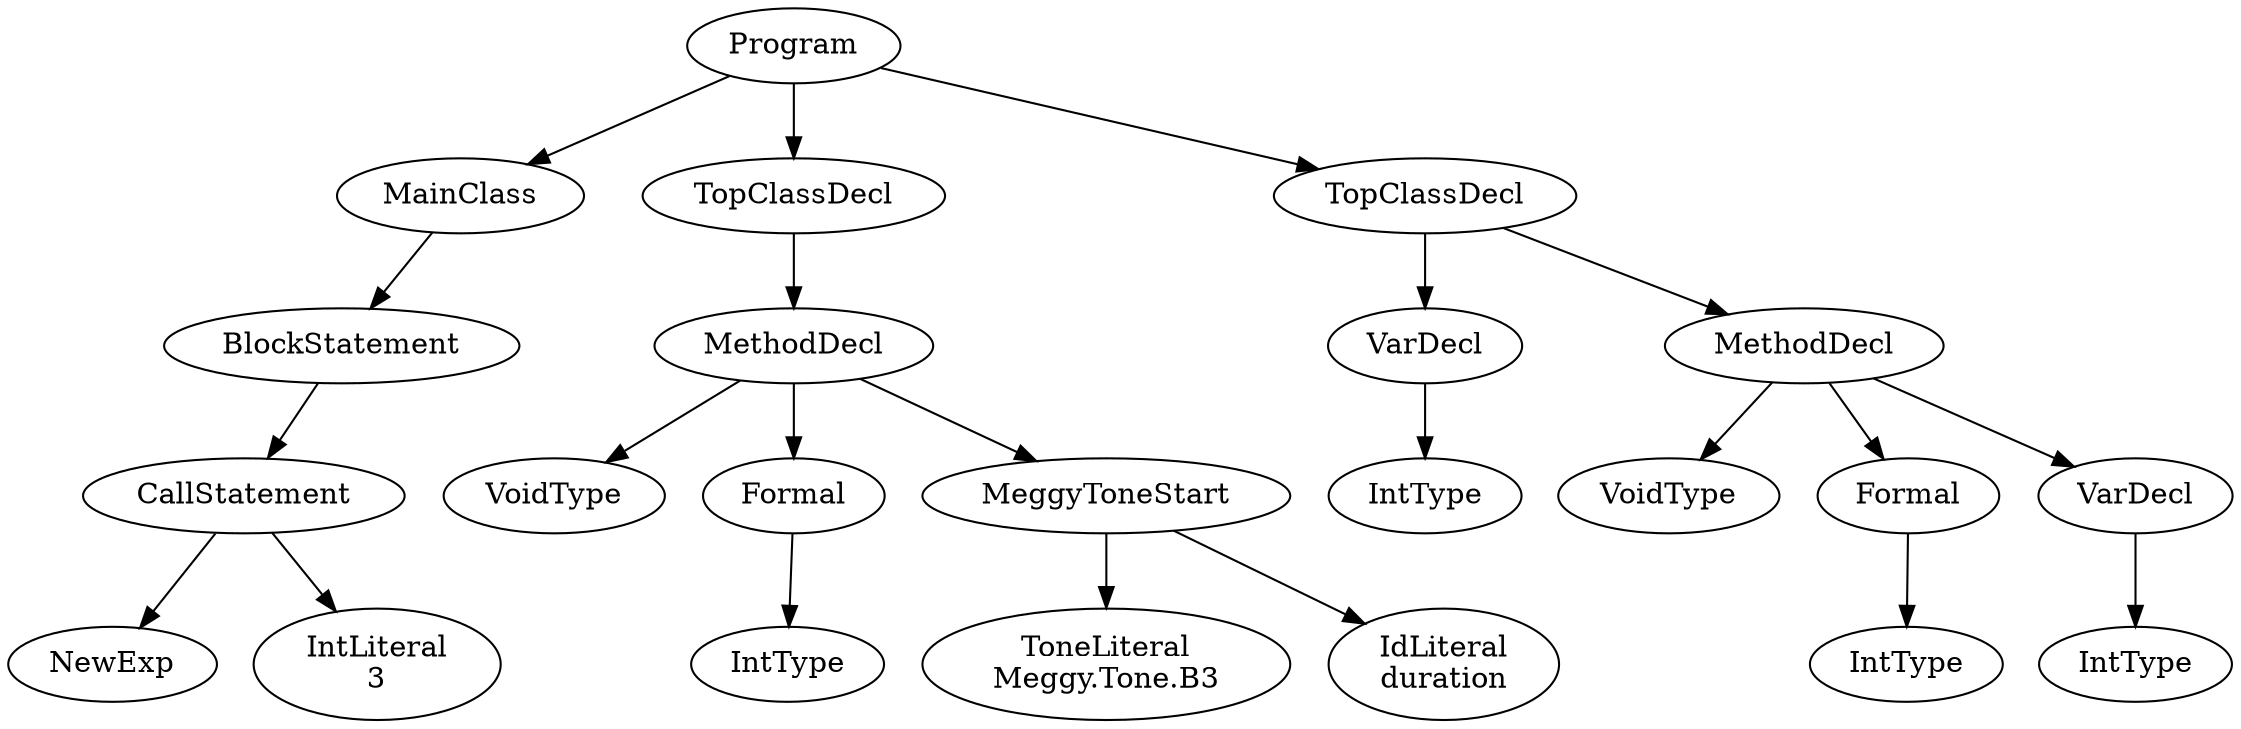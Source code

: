 digraph ASTGraph {
0 [ label="Program" ];
1 [ label="MainClass" ];
0 -> 1
2 [ label="BlockStatement" ];
1 -> 2
3 [ label="CallStatement" ];
2 -> 3
4 [ label="NewExp" ];
3 -> 4
5 [ label="IntLiteral\n3" ];
3 -> 5
6 [ label="TopClassDecl" ];
0 -> 6
7 [ label="MethodDecl" ];
6 -> 7
8 [ label="VoidType" ];
7 -> 8
9 [ label="Formal" ];
7 -> 9
10 [ label="IntType" ];
9 -> 10
11 [ label="MeggyToneStart" ];
7 -> 11
12 [ label="ToneLiteral\nMeggy.Tone.B3" ];
11 -> 12
13 [ label="IdLiteral\nduration" ];
11 -> 13
14 [ label="TopClassDecl" ];
0 -> 14
15 [ label="VarDecl" ];
14 -> 15
16 [ label="IntType" ];
15 -> 16
17 [ label="MethodDecl" ];
14 -> 17
18 [ label="VoidType" ];
17 -> 18
19 [ label="Formal" ];
17 -> 19
20 [ label="IntType" ];
19 -> 20
21 [ label="VarDecl" ];
17 -> 21
22 [ label="IntType" ];
21 -> 22
}
